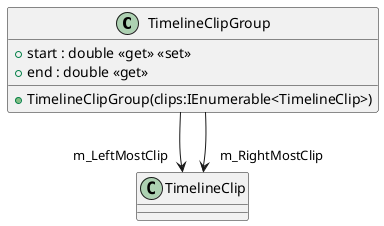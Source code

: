@startuml
class TimelineClipGroup {
    + start : double <<get>> <<set>>
    + end : double <<get>>
    + TimelineClipGroup(clips:IEnumerable<TimelineClip>)
}
TimelineClipGroup --> "m_LeftMostClip" TimelineClip
TimelineClipGroup --> "m_RightMostClip" TimelineClip
@enduml
